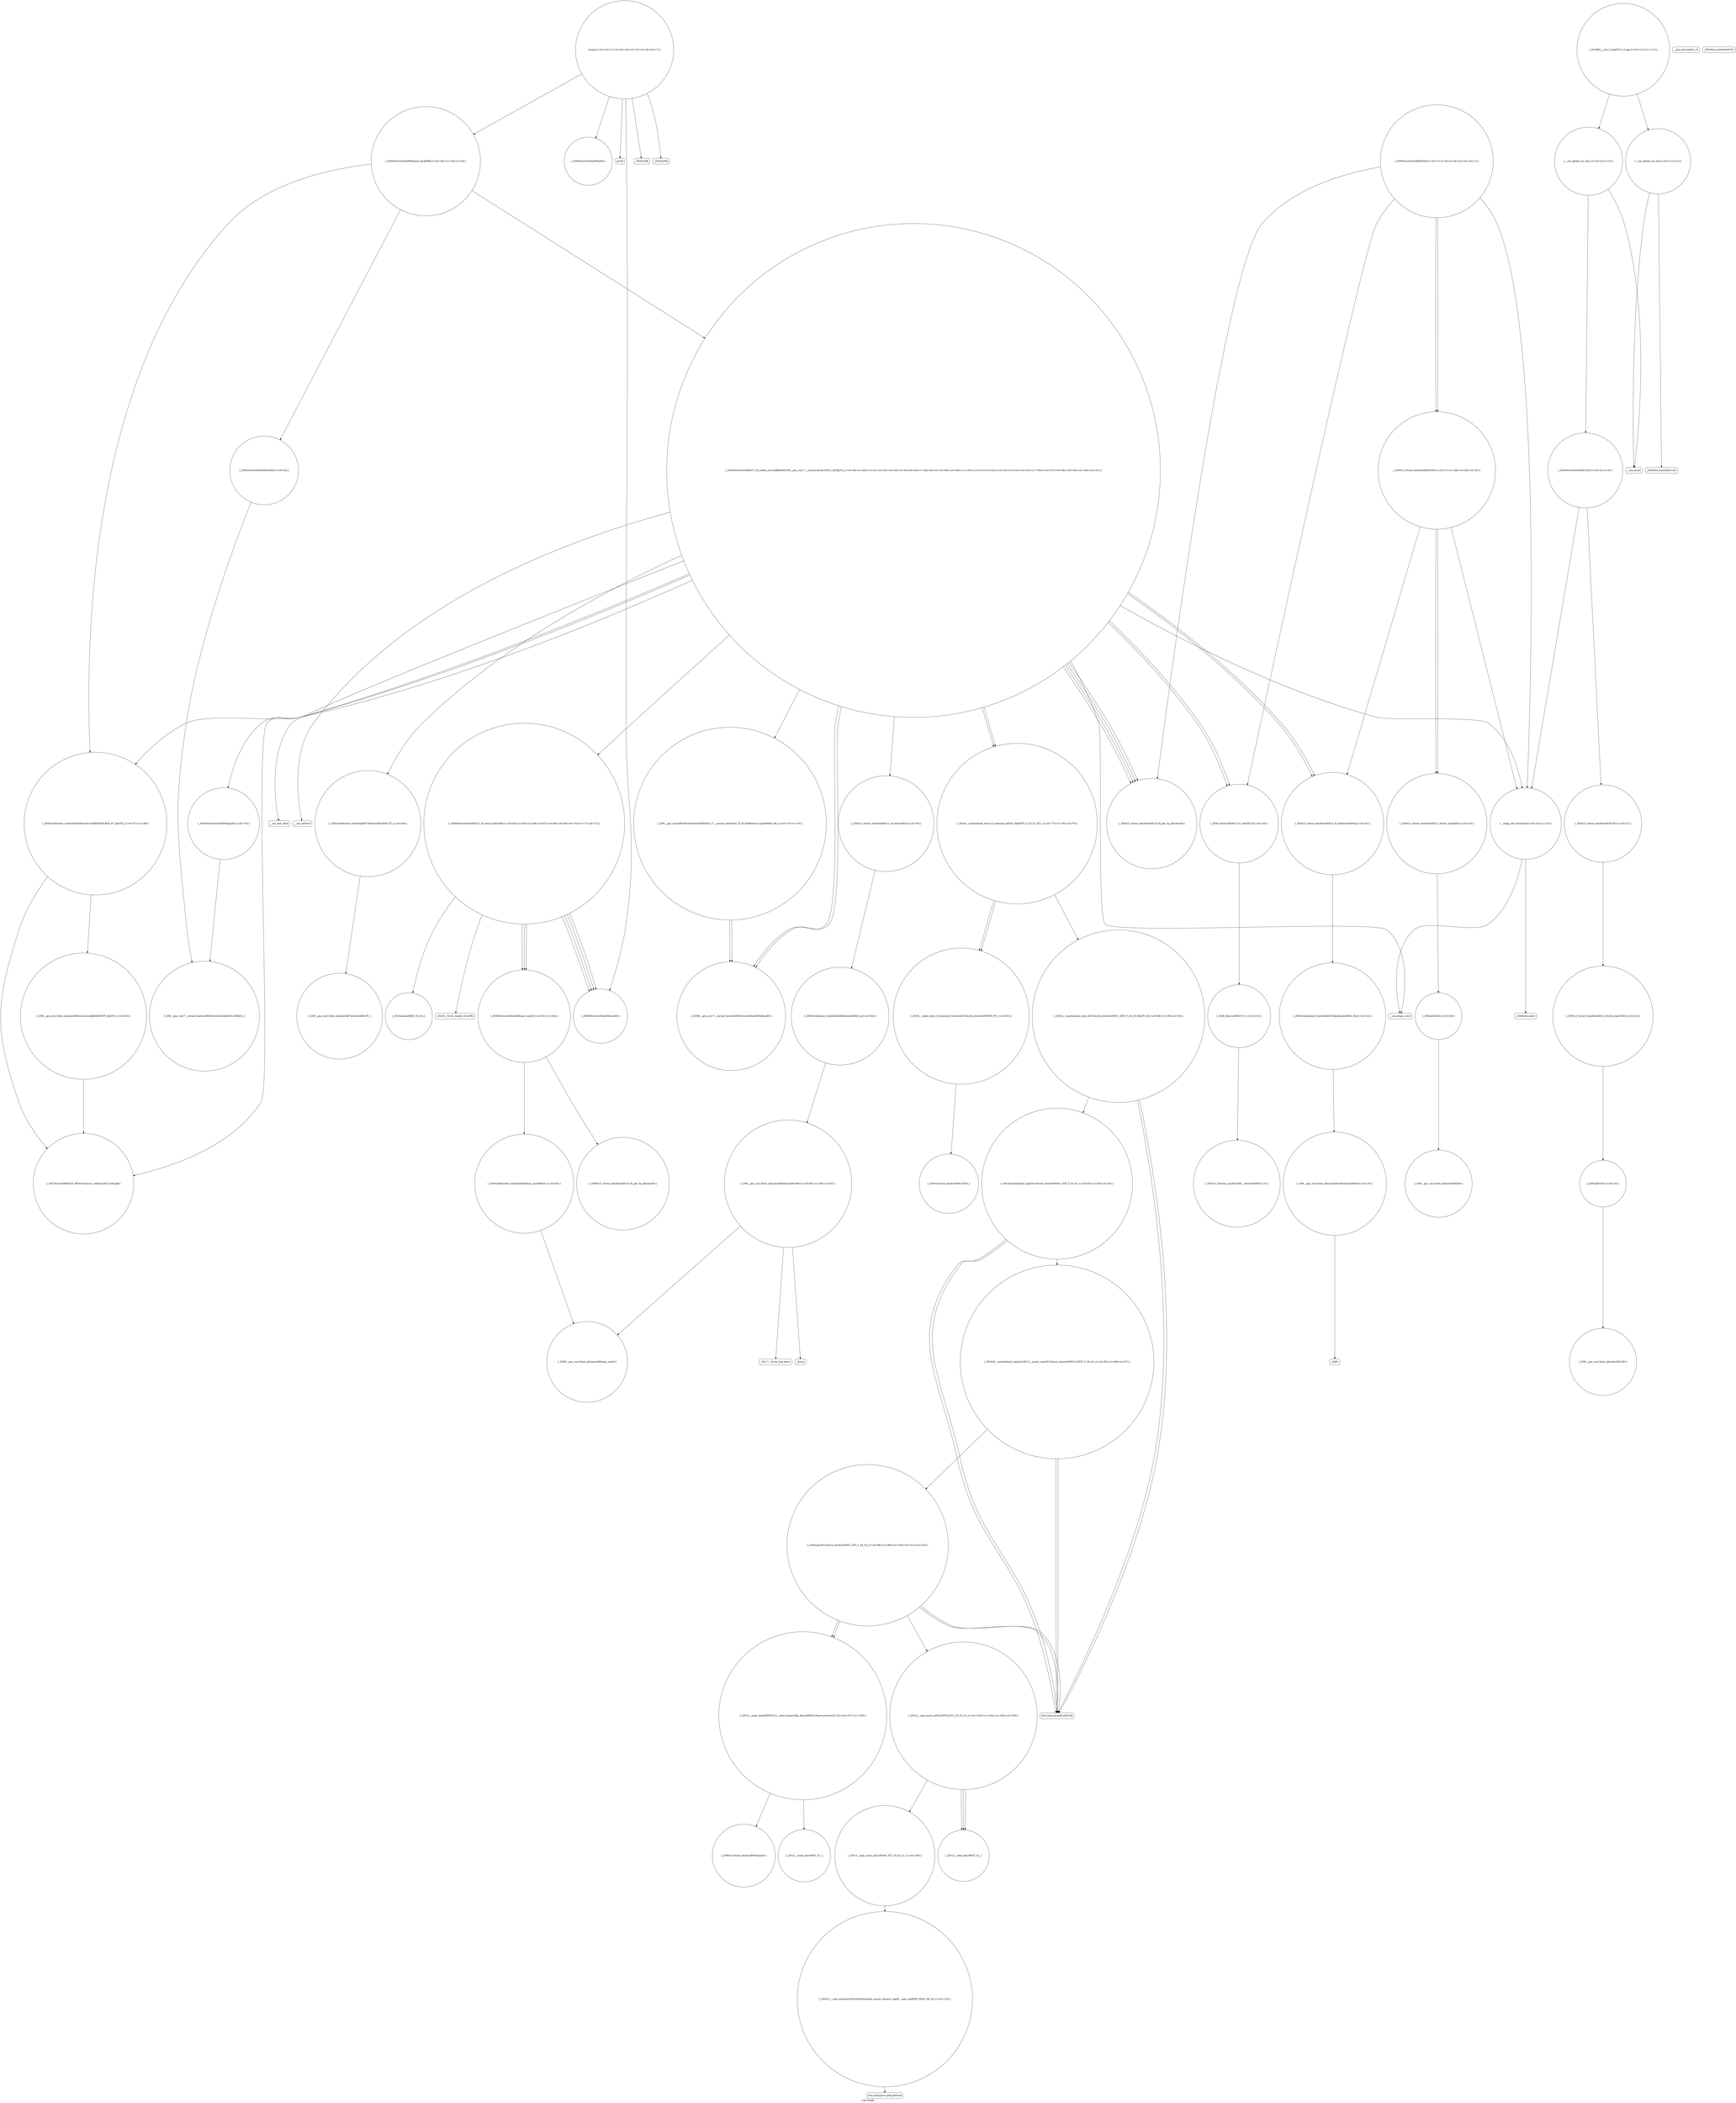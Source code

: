 digraph "Call Graph" {
	label="Call Graph";

	Node0x56277d91e840 [shape=record,shape=circle,label="{__cxx_global_var_init|{<s0>1|<s1>2}}"];
	Node0x56277d91e840:s0 -> Node0x56277d91e8c0[color=black];
	Node0x56277d91e840:s1 -> Node0x56277d91e9c0[color=black];
	Node0x56277d91fec0 [shape=record,shape=circle,label="{_ZNSt16allocator_traitsISaIiEE7destroyIiEEvRS0_PT_|{<s0>80}}"];
	Node0x56277d91fec0:s0 -> Node0x56277d921d60[color=black];
	Node0x56277d91ebc0 [shape=record,shape=circle,label="{main|{<s0>12|<s1>13|<s2>14|<s3>15|<s4>16|<s5>17}}"];
	Node0x56277d91ebc0:s0 -> Node0x56277d91ec40[color=black];
	Node0x56277d91ebc0:s1 -> Node0x56277d91ecc0[color=black];
	Node0x56277d91ebc0:s2 -> Node0x56277d91ed40[color=black];
	Node0x56277d91ebc0:s3 -> Node0x56277d91edc0[color=black];
	Node0x56277d91ebc0:s4 -> Node0x56277d91ee40[color=black];
	Node0x56277d91ebc0:s5 -> Node0x56277d91eec0[color=black];
	Node0x56277d921260 [shape=record,shape=circle,label="{_ZNKSt12_Vector_baseIiSaIiEE19_M_get_Tp_allocatorEv}"];
	Node0x56277d91ef40 [shape=record,shape=circle,label="{_ZNSt12_Vector_baseIiSaIiEEC2Ev|{<s0>21}}"];
	Node0x56277d91ef40:s0 -> Node0x56277d91f1c0[color=black];
	Node0x56277d9215e0 [shape=record,shape=circle,label="{_ZSt22__uninitialized_copy_aISt13move_iteratorIPiES1_iET0_T_S4_S3_RSaIT1_E|{<s0>88|<s1>89|<s2>90}}"];
	Node0x56277d9215e0:s0 -> Node0x56277d921760[color=black];
	Node0x56277d9215e0:s1 -> Node0x56277d921760[color=black];
	Node0x56277d9215e0:s2 -> Node0x56277d9216e0[color=black];
	Node0x56277d91f2c0 [shape=record,shape=circle,label="{_ZN9__gnu_cxx13new_allocatorIiEC2Ev}"];
	Node0x56277d921960 [shape=record,shape=circle,label="{_ZSt12__miter_baseIPiEDTcl12__miter_basecldtfp_4baseEEESt13move_iteratorIT_E|{<s0>107|<s1>108}}"];
	Node0x56277d921960:s0 -> Node0x56277d921c60[color=black];
	Node0x56277d921960:s1 -> Node0x56277d921be0[color=black];
	Node0x56277d91f640 [shape=record,shape=circle,label="{_ZNSt12_Vector_baseIiSaIiEE12_Vector_implD2Ev|{<s0>33}}"];
	Node0x56277d91f640:s0 -> Node0x56277d91f840[color=black];
	Node0x56277d921ce0 [shape=record,shape=circle,label="{_ZNSt13move_iteratorIPiEC2ES0_}"];
	Node0x56277d91f9c0 [shape=record,shape=circle,label="{_ZNSt6vectorIiSaIiEE17_M_realloc_insertIJRKiEEEvN9__gnu_cxx17__normal_iteratorIPiS1_EEDpOT_|{<s0>39|<s1>40|<s2>41|<s3>42|<s4>43|<s5>44|<s6>45|<s7>46|<s8>47|<s9>48|<s10>49|<s11>50|<s12>51|<s13>52|<s14>53|<s15>54|<s16>55|<s17>56|<s18>57|<s19>58|<s20>59|<s21>60|<s22>61}}"];
	Node0x56277d91f9c0:s0 -> Node0x56277d91fbc0[color=black];
	Node0x56277d91f9c0:s1 -> Node0x56277d91fcc0[color=black];
	Node0x56277d91f9c0:s2 -> Node0x56277d91fc40[color=black];
	Node0x56277d91f9c0:s3 -> Node0x56277d91fd40[color=black];
	Node0x56277d91f9c0:s4 -> Node0x56277d91fb40[color=black];
	Node0x56277d91f9c0:s5 -> Node0x56277d91f940[color=black];
	Node0x56277d91f9c0:s6 -> Node0x56277d91fe40[color=black];
	Node0x56277d91f9c0:s7 -> Node0x56277d91f3c0[color=black];
	Node0x56277d91f9c0:s8 -> Node0x56277d91fdc0[color=black];
	Node0x56277d91f9c0:s9 -> Node0x56277d91fe40[color=black];
	Node0x56277d91f9c0:s10 -> Node0x56277d91f3c0[color=black];
	Node0x56277d91f9c0:s11 -> Node0x56277d91fdc0[color=black];
	Node0x56277d91f9c0:s12 -> Node0x56277d91f0c0[color=black];
	Node0x56277d91f9c0:s13 -> Node0x56277d91fec0[color=black];
	Node0x56277d91f9c0:s14 -> Node0x56277d91ffc0[color=black];
	Node0x56277d91f9c0:s15 -> Node0x56277d91f3c0[color=black];
	Node0x56277d91f9c0:s16 -> Node0x56277d91f340[color=black];
	Node0x56277d91f9c0:s17 -> Node0x56277d91f5c0[color=black];
	Node0x56277d91f9c0:s18 -> Node0x56277d91ff40[color=black];
	Node0x56277d91f9c0:s19 -> Node0x56277d91f3c0[color=black];
	Node0x56277d91f9c0:s20 -> Node0x56277d91f340[color=black];
	Node0x56277d91f9c0:s21 -> Node0x56277d91f5c0[color=black];
	Node0x56277d91f9c0:s22 -> Node0x56277d91f040[color=black];
	Node0x56277d91fd40 [shape=record,shape=circle,label="{_ZNSt12_Vector_baseIiSaIiEE11_M_allocateEm|{<s0>76}}"];
	Node0x56277d91fd40:s0 -> Node0x56277d9213e0[color=black];
	Node0x56277d91ea40 [shape=record,shape=circle,label="{__cxx_global_var_init.1|{<s0>3|<s1>4}}"];
	Node0x56277d91ea40:s0 -> Node0x56277d91eac0[color=black];
	Node0x56277d91ea40:s1 -> Node0x56277d91e9c0[color=black];
	Node0x56277d9210e0 [shape=record,shape=Mrecord,label="{_ZSt20__throw_length_errorPKc}"];
	Node0x56277d91edc0 [shape=record,shape=circle,label="{_ZNKSt6vectorIiSaIiEE4sizeEv}"];
	Node0x56277d921460 [shape=record,shape=circle,label="{_ZN9__gnu_cxx13new_allocatorIiE8allocateEmPKv|{<s0>85|<s1>86|<s2>87}}"];
	Node0x56277d921460:s0 -> Node0x56277d9212e0[color=black];
	Node0x56277d921460:s1 -> Node0x56277d9214e0[color=black];
	Node0x56277d921460:s2 -> Node0x56277d921560[color=black];
	Node0x56277d91f140 [shape=record,shape=Mrecord,label="{_ZSt9terminatev}"];
	Node0x56277d9217e0 [shape=record,shape=circle,label="{_ZNSt20__uninitialized_copyILb1EE13__uninit_copyISt13move_iteratorIPiES3_EET0_T_S6_S5_|{<s0>95|<s1>96|<s2>97}}"];
	Node0x56277d9217e0:s0 -> Node0x56277d921760[color=black];
	Node0x56277d9217e0:s1 -> Node0x56277d921760[color=black];
	Node0x56277d9217e0:s2 -> Node0x56277d921860[color=black];
	Node0x56277d91f4c0 [shape=record,shape=circle,label="{_ZSt8_DestroyIPiEvT_S1_|{<s0>31}}"];
	Node0x56277d91f4c0:s0 -> Node0x56277d91f540[color=black];
	Node0x56277d921b60 [shape=record,shape=Mrecord,label="{llvm.memmove.p0i8.p0i8.i64}"];
	Node0x56277d91f840 [shape=record,shape=circle,label="{_ZNSaIiED2Ev|{<s0>36}}"];
	Node0x56277d91f840:s0 -> Node0x56277d91f8c0[color=black];
	Node0x56277d91fbc0 [shape=record,shape=circle,label="{_ZNKSt6vectorIiSaIiEE12_M_check_lenEmPKc|{<s0>64|<s1>65|<s2>66|<s3>67|<s4>68|<s5>69|<s6>70|<s7>71|<s8>72}}"];
	Node0x56277d91fbc0:s0 -> Node0x56277d921060[color=black];
	Node0x56277d91fbc0:s1 -> Node0x56277d91edc0[color=black];
	Node0x56277d91fbc0:s2 -> Node0x56277d9210e0[color=black];
	Node0x56277d91fbc0:s3 -> Node0x56277d91edc0[color=black];
	Node0x56277d91fbc0:s4 -> Node0x56277d91edc0[color=black];
	Node0x56277d91fbc0:s5 -> Node0x56277d921160[color=black];
	Node0x56277d91fbc0:s6 -> Node0x56277d91edc0[color=black];
	Node0x56277d91fbc0:s7 -> Node0x56277d921060[color=black];
	Node0x56277d91fbc0:s8 -> Node0x56277d921060[color=black];
	Node0x56277d91e8c0 [shape=record,shape=Mrecord,label="{_ZNSt8ios_base4InitC1Ev}"];
	Node0x56277d91ff40 [shape=record,shape=Mrecord,label="{__cxa_rethrow}"];
	Node0x56277d91ec40 [shape=record,shape=circle,label="{_ZNSt6vectorIiSaIiEE9push_backERKi|{<s0>18|<s1>19|<s2>20}}"];
	Node0x56277d91ec40:s0 -> Node0x56277d91f940[color=black];
	Node0x56277d91ec40:s1 -> Node0x56277d91fa40[color=black];
	Node0x56277d91ec40:s2 -> Node0x56277d91f9c0[color=black];
	Node0x56277d9212e0 [shape=record,shape=circle,label="{_ZNK9__gnu_cxx13new_allocatorIiE8max_sizeEv}"];
	Node0x56277d91efc0 [shape=record,shape=Mrecord,label="{__gxx_personality_v0}"];
	Node0x56277d921660 [shape=record,shape=circle,label="{_ZSt32__make_move_if_noexcept_iteratorIiSt13move_iteratorIPiEET0_PT_|{<s0>91}}"];
	Node0x56277d921660:s0 -> Node0x56277d921ce0[color=black];
	Node0x56277d91f340 [shape=record,shape=circle,label="{_ZSt8_DestroyIPiiEvT_S1_RSaIT0_E|{<s0>26}}"];
	Node0x56277d91f340:s0 -> Node0x56277d91f4c0[color=black];
	Node0x56277d9219e0 [shape=record,shape=circle,label="{_ZSt13__copy_move_aILb1EPiS0_ET1_T0_S2_S1_|{<s0>109}}"];
	Node0x56277d9219e0:s0 -> Node0x56277d921ae0[color=black];
	Node0x56277d91f6c0 [shape=record,shape=circle,label="{_ZNSt16allocator_traitsISaIiEE10deallocateERS0_Pim|{<s0>34}}"];
	Node0x56277d91f6c0:s0 -> Node0x56277d91f740[color=black];
	Node0x56277d921d60 [shape=record,shape=circle,label="{_ZN9__gnu_cxx13new_allocatorIiE7destroyIiEEvPT_}"];
	Node0x56277d91fa40 [shape=record,shape=circle,label="{_ZNSt6vectorIiSaIiEE3endEv|{<s0>62}}"];
	Node0x56277d91fa40:s0 -> Node0x56277d921360[color=black];
	Node0x56277d91fdc0 [shape=record,shape=circle,label="{_ZSt34__uninitialized_move_if_noexcept_aIPiS0_SaIiEET0_T_S3_S2_RT1_|{<s0>77|<s1>78|<s2>79}}"];
	Node0x56277d91fdc0:s0 -> Node0x56277d921660[color=black];
	Node0x56277d91fdc0:s1 -> Node0x56277d921660[color=black];
	Node0x56277d91fdc0:s2 -> Node0x56277d9215e0[color=black];
	Node0x56277d91eac0 [shape=record,shape=circle,label="{_ZNSt6vectorIiSaIiEEC2Ev|{<s0>5|<s1>6}}"];
	Node0x56277d91eac0:s0 -> Node0x56277d91ef40[color=black];
	Node0x56277d91eac0:s1 -> Node0x56277d91f040[color=black];
	Node0x56277d921160 [shape=record,shape=circle,label="{_ZSt3maxImERKT_S2_S2_}"];
	Node0x56277d91ee40 [shape=record,shape=circle,label="{_ZNSt6vectorIiSaIiEEixEm}"];
	Node0x56277d9214e0 [shape=record,shape=Mrecord,label="{_ZSt17__throw_bad_allocv}"];
	Node0x56277d91f1c0 [shape=record,shape=circle,label="{_ZNSt12_Vector_baseIiSaIiEE12_Vector_implC2Ev|{<s0>24}}"];
	Node0x56277d91f1c0:s0 -> Node0x56277d91f240[color=black];
	Node0x56277d921860 [shape=record,shape=circle,label="{_ZSt4copyISt13move_iteratorIPiES1_ET0_T_S4_S3_|{<s0>98|<s1>99|<s2>100|<s3>101|<s4>102}}"];
	Node0x56277d921860:s0 -> Node0x56277d921760[color=black];
	Node0x56277d921860:s1 -> Node0x56277d921960[color=black];
	Node0x56277d921860:s2 -> Node0x56277d921760[color=black];
	Node0x56277d921860:s3 -> Node0x56277d921960[color=black];
	Node0x56277d921860:s4 -> Node0x56277d9218e0[color=black];
	Node0x56277d91f540 [shape=record,shape=circle,label="{_ZNSt12_Destroy_auxILb1EE9__destroyIPiEEvT_S3_}"];
	Node0x56277d921be0 [shape=record,shape=circle,label="{_ZSt12__miter_baseIPiET_S1_}"];
	Node0x56277d91f8c0 [shape=record,shape=circle,label="{_ZN9__gnu_cxx13new_allocatorIiED2Ev}"];
	Node0x56277d91fc40 [shape=record,shape=circle,label="{_ZN9__gnu_cxxmiIPiSt6vectorIiSaIiEEEENS_17__normal_iteratorIT_T0_E15difference_typeERKS8_SB_|{<s0>73|<s1>74}}"];
	Node0x56277d91fc40:s0 -> Node0x56277d91fe40[color=black];
	Node0x56277d91fc40:s1 -> Node0x56277d91fe40[color=black];
	Node0x56277d91e940 [shape=record,shape=Mrecord,label="{_ZNSt8ios_base4InitD1Ev}"];
	Node0x56277d91ffc0 [shape=record,shape=Mrecord,label="{__cxa_end_catch}"];
	Node0x56277d91ecc0 [shape=record,shape=Mrecord,label="{_ZNSirsERi}"];
	Node0x56277d921360 [shape=record,shape=circle,label="{_ZN9__gnu_cxx17__normal_iteratorIPiSt6vectorIiSaIiEEEC2ERKS1_}"];
	Node0x56277d91f040 [shape=record,shape=circle,label="{__clang_call_terminate|{<s0>22|<s1>23}}"];
	Node0x56277d91f040:s0 -> Node0x56277d91f0c0[color=black];
	Node0x56277d91f040:s1 -> Node0x56277d91f140[color=black];
	Node0x56277d9216e0 [shape=record,shape=circle,label="{_ZSt18uninitialized_copyISt13move_iteratorIPiES1_ET0_T_S4_S3_|{<s0>92|<s1>93|<s2>94}}"];
	Node0x56277d9216e0:s0 -> Node0x56277d921760[color=black];
	Node0x56277d9216e0:s1 -> Node0x56277d921760[color=black];
	Node0x56277d9216e0:s2 -> Node0x56277d9217e0[color=black];
	Node0x56277d91f3c0 [shape=record,shape=circle,label="{_ZNSt12_Vector_baseIiSaIiEE19_M_get_Tp_allocatorEv}"];
	Node0x56277d921a60 [shape=record,shape=circle,label="{_ZSt12__niter_baseIPiET_S1_}"];
	Node0x56277d91f740 [shape=record,shape=circle,label="{_ZN9__gnu_cxx13new_allocatorIiE10deallocateEPim|{<s0>35}}"];
	Node0x56277d91f740:s0 -> Node0x56277d91f7c0[color=black];
	Node0x56277d921de0 [shape=record,shape=circle,label="{_GLOBAL__sub_I_msg555_2_0.cpp|{<s0>111|<s1>112}}"];
	Node0x56277d921de0:s0 -> Node0x56277d91e840[color=black];
	Node0x56277d921de0:s1 -> Node0x56277d91ea40[color=black];
	Node0x56277d91fac0 [shape=record,shape=circle,label="{_ZN9__gnu_cxx13new_allocatorIiE9constructIiJRKiEEEvPT_DpOT0_|{<s0>63}}"];
	Node0x56277d91fac0:s0 -> Node0x56277d91fb40[color=black];
	Node0x56277d91fe40 [shape=record,shape=circle,label="{_ZNK9__gnu_cxx17__normal_iteratorIPiSt6vectorIiSaIiEEE4baseEv}"];
	Node0x56277d91eb40 [shape=record,shape=circle,label="{_ZNSt6vectorIiSaIiEED2Ev|{<s0>7|<s1>8|<s2>9|<s3>10|<s4>11}}"];
	Node0x56277d91eb40:s0 -> Node0x56277d91f3c0[color=black];
	Node0x56277d91eb40:s1 -> Node0x56277d91f340[color=black];
	Node0x56277d91eb40:s2 -> Node0x56277d91f440[color=black];
	Node0x56277d91eb40:s3 -> Node0x56277d91f440[color=black];
	Node0x56277d91eb40:s4 -> Node0x56277d91f040[color=black];
	Node0x56277d9211e0 [shape=record,shape=circle,label="{_ZNSt16allocator_traitsISaIiEE8max_sizeERKS0_|{<s0>83}}"];
	Node0x56277d9211e0:s0 -> Node0x56277d9212e0[color=black];
	Node0x56277d91eec0 [shape=record,shape=Mrecord,label="{printf}"];
	Node0x56277d921560 [shape=record,shape=Mrecord,label="{_Znwm}"];
	Node0x56277d91f240 [shape=record,shape=circle,label="{_ZNSaIiEC2Ev|{<s0>25}}"];
	Node0x56277d91f240:s0 -> Node0x56277d91f2c0[color=black];
	Node0x56277d9218e0 [shape=record,shape=circle,label="{_ZSt14__copy_move_a2ILb1EPiS0_ET1_T0_S2_S1_|{<s0>103|<s1>104|<s2>105|<s3>106}}"];
	Node0x56277d9218e0:s0 -> Node0x56277d921a60[color=black];
	Node0x56277d9218e0:s1 -> Node0x56277d921a60[color=black];
	Node0x56277d9218e0:s2 -> Node0x56277d921a60[color=black];
	Node0x56277d9218e0:s3 -> Node0x56277d9219e0[color=black];
	Node0x56277d91f5c0 [shape=record,shape=circle,label="{_ZNSt12_Vector_baseIiSaIiEE13_M_deallocateEPim|{<s0>32}}"];
	Node0x56277d91f5c0:s0 -> Node0x56277d91f6c0[color=black];
	Node0x56277d921c60 [shape=record,shape=circle,label="{_ZNKSt13move_iteratorIPiE4baseEv}"];
	Node0x56277d91f940 [shape=record,shape=circle,label="{_ZNSt16allocator_traitsISaIiEE9constructIiJRKiEEEvRS0_PT_DpOT0_|{<s0>37|<s1>38}}"];
	Node0x56277d91f940:s0 -> Node0x56277d91fb40[color=black];
	Node0x56277d91f940:s1 -> Node0x56277d91fac0[color=black];
	Node0x56277d91fcc0 [shape=record,shape=circle,label="{_ZNSt6vectorIiSaIiEE5beginEv|{<s0>75}}"];
	Node0x56277d91fcc0:s0 -> Node0x56277d921360[color=black];
	Node0x56277d91e9c0 [shape=record,shape=Mrecord,label="{__cxa_atexit}"];
	Node0x56277d921060 [shape=record,shape=circle,label="{_ZNKSt6vectorIiSaIiEE8max_sizeEv|{<s0>81|<s1>82}}"];
	Node0x56277d921060:s0 -> Node0x56277d921260[color=black];
	Node0x56277d921060:s1 -> Node0x56277d9211e0[color=black];
	Node0x56277d91ed40 [shape=record,shape=Mrecord,label="{_ZNSirsERx}"];
	Node0x56277d9213e0 [shape=record,shape=circle,label="{_ZNSt16allocator_traitsISaIiEE8allocateERS0_m|{<s0>84}}"];
	Node0x56277d9213e0:s0 -> Node0x56277d921460[color=black];
	Node0x56277d91f0c0 [shape=record,shape=Mrecord,label="{__cxa_begin_catch}"];
	Node0x56277d921760 [shape=record,shape=Mrecord,label="{llvm.memcpy.p0i8.p0i8.i64}"];
	Node0x56277d91f440 [shape=record,shape=circle,label="{_ZNSt12_Vector_baseIiSaIiEED2Ev|{<s0>27|<s1>28|<s2>29|<s3>30}}"];
	Node0x56277d91f440:s0 -> Node0x56277d91f5c0[color=black];
	Node0x56277d91f440:s1 -> Node0x56277d91f640[color=black];
	Node0x56277d91f440:s2 -> Node0x56277d91f640[color=black];
	Node0x56277d91f440:s3 -> Node0x56277d91f040[color=black];
	Node0x56277d921ae0 [shape=record,shape=circle,label="{_ZNSt11__copy_moveILb1ELb1ESt26random_access_iterator_tagE8__copy_mIiEEPT_PKS3_S6_S4_|{<s0>110}}"];
	Node0x56277d921ae0:s0 -> Node0x56277d921b60[color=black];
	Node0x56277d91f7c0 [shape=record,shape=Mrecord,label="{_ZdlPv}"];
	Node0x56277d91fb40 [shape=record,shape=circle,label="{_ZSt7forwardIRKiEOT_RNSt16remove_referenceIS2_E4typeE}"];
}
